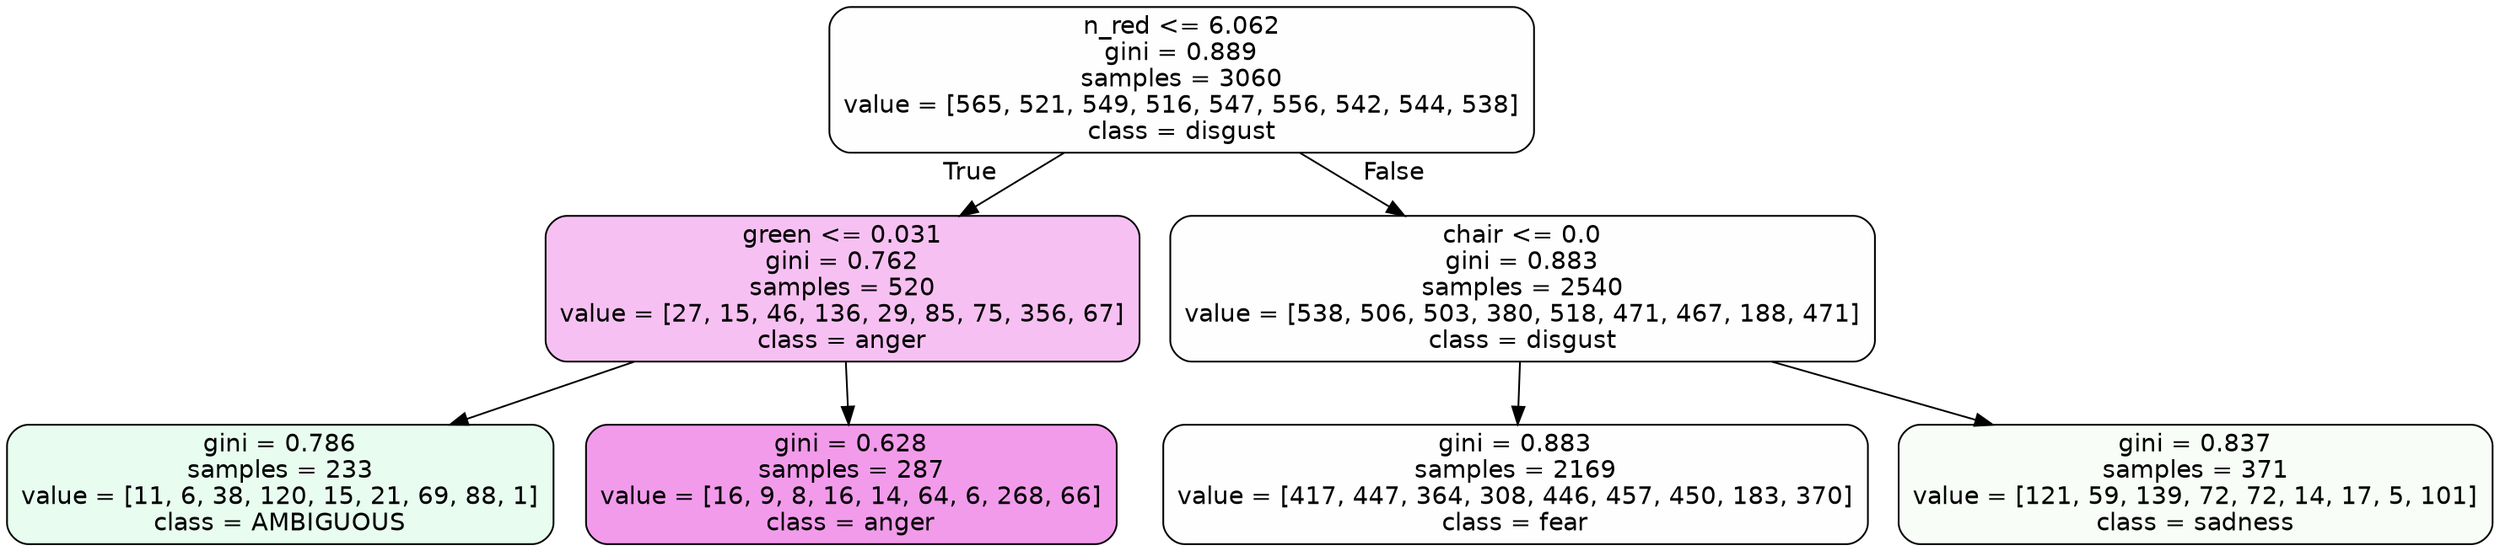 digraph Tree {
node [shape=box, style="filled, rounded", color="black", fontname=helvetica] ;
edge [fontname=helvetica] ;
0 [label="n_red <= 6.062\ngini = 0.889\nsamples = 3060\nvalue = [565, 521, 549, 516, 547, 556, 542, 544, 538]\nclass = disgust", fillcolor="#e5813901"] ;
1 [label="green <= 0.031\ngini = 0.762\nsamples = 520\nvalue = [27, 15, 46, 136, 29, 85, 75, 356, 67]\nclass = anger", fillcolor="#e539d750"] ;
0 -> 1 [labeldistance=2.5, labelangle=45, headlabel="True"] ;
2 [label="gini = 0.786\nsamples = 233\nvalue = [11, 6, 38, 120, 15, 21, 69, 88, 1]\nclass = AMBIGUOUS", fillcolor="#39e5811d"] ;
1 -> 2 ;
3 [label="gini = 0.628\nsamples = 287\nvalue = [16, 9, 8, 16, 14, 64, 6, 268, 66]\nclass = anger", fillcolor="#e539d780"] ;
1 -> 3 ;
4 [label="chair <= 0.0\ngini = 0.883\nsamples = 2540\nvalue = [538, 506, 503, 380, 518, 471, 467, 188, 471]\nclass = disgust", fillcolor="#e5813901"] ;
0 -> 4 [labeldistance=2.5, labelangle=-45, headlabel="False"] ;
5 [label="gini = 0.883\nsamples = 2169\nvalue = [417, 447, 364, 308, 446, 457, 450, 183, 370]\nclass = fear", fillcolor="#3964e501"] ;
4 -> 5 ;
6 [label="gini = 0.837\nsamples = 371\nvalue = [121, 59, 139, 72, 72, 14, 17, 5, 101]\nclass = sadness", fillcolor="#64e5390a"] ;
4 -> 6 ;
}